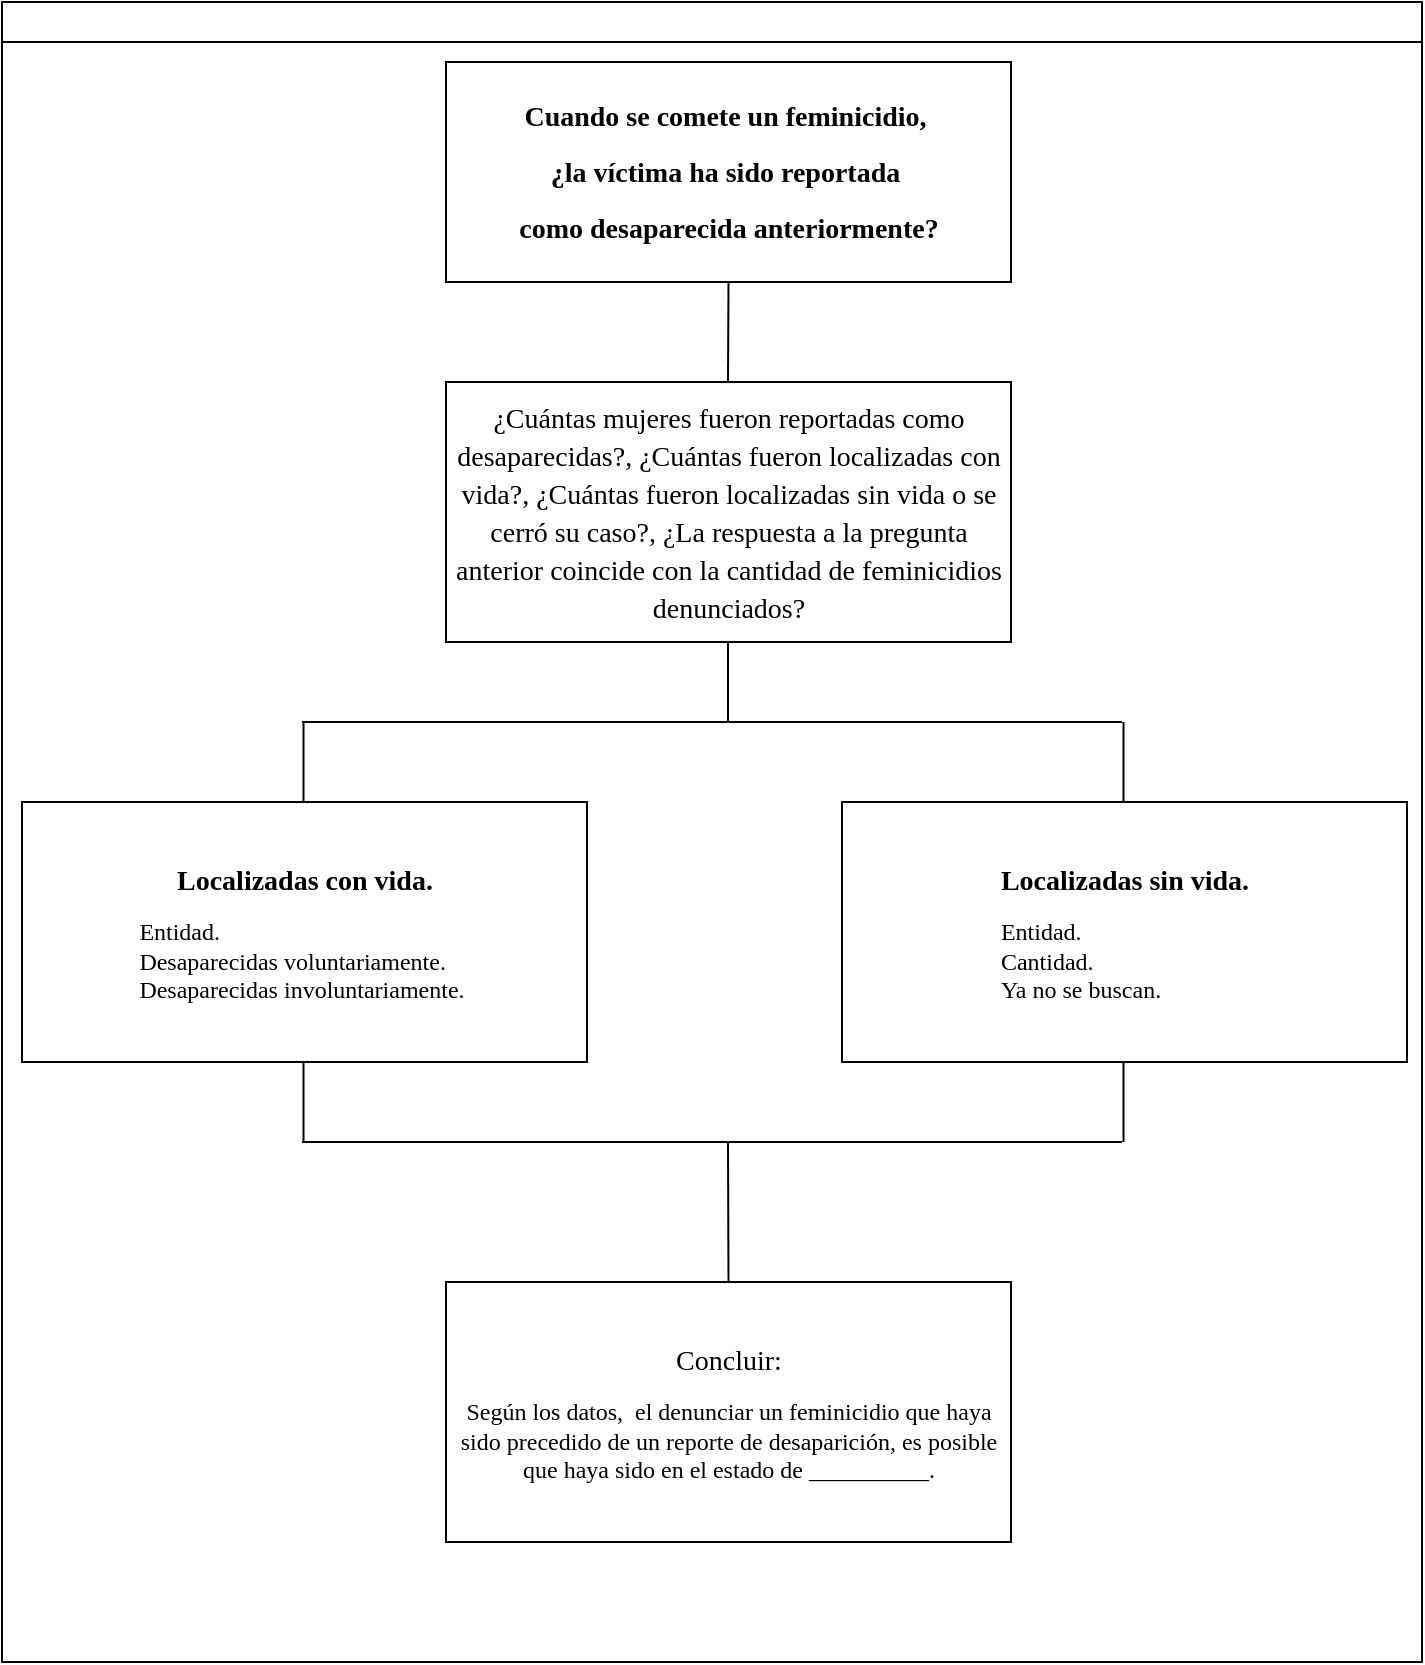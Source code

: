 <mxfile version="20.5.1" type="github">
  <diagram id="prtHgNgQTEPvFCAcTncT" name="Page-1">
    <mxGraphModel dx="868" dy="482" grid="1" gridSize="10" guides="1" tooltips="1" connect="1" arrows="1" fold="1" page="1" pageScale="1" pageWidth="827" pageHeight="1169" math="0" shadow="0">
      <root>
        <mxCell id="0" />
        <mxCell id="1" parent="0" />
        <mxCell id="dNxyNK7c78bLwvsdeMH5-11" value="" style="swimlane;html=1;startSize=20;horizontal=1;containerType=tree;glass=0;" parent="1" vertex="1">
          <mxGeometry x="50" y="120" width="710" height="830" as="geometry" />
        </mxCell>
        <mxCell id="70ofpb50SstE-vDiVIDm-1" value="&lt;p style=&quot;line-height: 1;&quot;&gt;&lt;/p&gt;&lt;h1 style=&quot;background-color: rgb(255, 255, 254); line-height: 19px; font-size: 14px;&quot;&gt;&lt;b style=&quot;&quot;&gt;&lt;font style=&quot;font-size: 14px;&quot; face=&quot;Times New Roman&quot;&gt;Cuando&amp;nbsp;se&amp;nbsp;comete&amp;nbsp;un&amp;nbsp;feminicidio,&amp;nbsp;&lt;/font&gt;&lt;/b&gt;&lt;/h1&gt;&lt;h1 style=&quot;background-color: rgb(255, 255, 254); line-height: 19px; font-size: 14px;&quot;&gt;&lt;b&gt;&lt;font style=&quot;font-size: 14px;&quot; face=&quot;Times New Roman&quot;&gt;¿la&amp;nbsp;víctima&amp;nbsp;ha&amp;nbsp;sido&amp;nbsp;reportada&amp;nbsp;&lt;/font&gt;&lt;/b&gt;&lt;/h1&gt;&lt;h1 style=&quot;background-color: rgb(255, 255, 254); line-height: 19px; font-size: 14px;&quot;&gt;&lt;b style=&quot;&quot;&gt;&lt;font style=&quot;font-size: 14px;&quot; face=&quot;Times New Roman&quot;&gt;como&amp;nbsp;desaparecida&amp;nbsp;anteriormente?&lt;/font&gt;&lt;/b&gt;&lt;/h1&gt;&lt;p&gt;&lt;/p&gt;" style="rounded=0;whiteSpace=wrap;html=1;align=center;" vertex="1" parent="dNxyNK7c78bLwvsdeMH5-11">
          <mxGeometry x="222" y="30" width="282.5" height="110" as="geometry" />
        </mxCell>
        <mxCell id="70ofpb50SstE-vDiVIDm-2" value="&lt;p style=&quot;line-height: 1;&quot;&gt;&lt;/p&gt;&lt;h1 style=&quot;background-color: rgb(255, 255, 254); line-height: 19px; font-size: 14px;&quot;&gt;&lt;font style=&quot;font-weight: normal;&quot; face=&quot;Times New Roman&quot;&gt;¿Cuántas mujeres fueron reportadas como desaparecidas?, ¿Cuántas fueron localizadas con vida?, ¿Cuántas fueron localizadas sin vida o se cerró su caso?, ¿La respuesta a la pregunta anterior coincide con la cantidad de feminicidios denunciados?&lt;/font&gt;&lt;/h1&gt;&lt;p&gt;&lt;/p&gt;" style="rounded=0;whiteSpace=wrap;html=1;align=center;" vertex="1" parent="dNxyNK7c78bLwvsdeMH5-11">
          <mxGeometry x="222" y="190" width="282.5" height="130" as="geometry" />
        </mxCell>
        <mxCell id="70ofpb50SstE-vDiVIDm-3" value="&lt;p style=&quot;line-height: 1;&quot;&gt;&lt;/p&gt;&lt;h1 style=&quot;background-color: rgb(255, 255, 254); line-height: 19px; font-size: 14px;&quot;&gt;&lt;font style=&quot;&quot; face=&quot;Times New Roman&quot;&gt;Localizadas con vida.&lt;/font&gt;&lt;/h1&gt;&lt;div style=&quot;text-align: left;&quot;&gt;&lt;font style=&quot;font-weight: normal;&quot; face=&quot;Times New Roman&quot;&gt;Entidad.&lt;/font&gt;&lt;/div&gt;&lt;div style=&quot;text-align: left;&quot;&gt;&lt;font style=&quot;font-weight: normal;&quot; face=&quot;Times New Roman&quot;&gt;Desaparecidas voluntariamente.&lt;/font&gt;&lt;/div&gt;&lt;div style=&quot;text-align: left;&quot;&gt;&lt;font style=&quot;font-weight: normal;&quot; face=&quot;Times New Roman&quot;&gt;Desaparecidas involuntariamente.&amp;nbsp;&lt;/font&gt;&lt;/div&gt;&lt;p&gt;&lt;/p&gt;" style="rounded=0;whiteSpace=wrap;html=1;align=center;" vertex="1" parent="dNxyNK7c78bLwvsdeMH5-11">
          <mxGeometry x="10" y="400" width="282.5" height="130" as="geometry" />
        </mxCell>
        <mxCell id="70ofpb50SstE-vDiVIDm-4" value="&lt;p style=&quot;line-height: 1;&quot;&gt;&lt;/p&gt;&lt;h1 style=&quot;background-color: rgb(255, 255, 254); line-height: 19px; font-size: 14px;&quot;&gt;&lt;font style=&quot;&quot; face=&quot;Times New Roman&quot;&gt;Localizadas sin vida.&lt;/font&gt;&lt;/h1&gt;&lt;div style=&quot;text-align: left;&quot;&gt;&lt;font style=&quot;font-weight: normal;&quot; face=&quot;Times New Roman&quot;&gt;Entidad.&lt;/font&gt;&lt;/div&gt;&lt;div style=&quot;text-align: left;&quot;&gt;&lt;span style=&quot;font-family: &amp;quot;Times New Roman&amp;quot;; background-color: initial;&quot;&gt;Cantidad.&lt;/span&gt;&lt;/div&gt;&lt;div style=&quot;text-align: left;&quot;&gt;&lt;span style=&quot;font-family: &amp;quot;Times New Roman&amp;quot;; background-color: initial;&quot;&gt;Ya no se buscan.&lt;/span&gt;&lt;span style=&quot;background-color: initial; font-family: &amp;quot;Times New Roman&amp;quot;;&quot;&gt;&amp;nbsp;&lt;/span&gt;&lt;/div&gt;&lt;p&gt;&lt;/p&gt;" style="rounded=0;whiteSpace=wrap;html=1;align=center;" vertex="1" parent="dNxyNK7c78bLwvsdeMH5-11">
          <mxGeometry x="420" y="400" width="282.5" height="130" as="geometry" />
        </mxCell>
        <mxCell id="70ofpb50SstE-vDiVIDm-5" value="&lt;p style=&quot;line-height: 1;&quot;&gt;&lt;/p&gt;&lt;h1 style=&quot;background-color: rgb(255, 255, 254); line-height: 19px; font-size: 14px;&quot;&gt;&lt;font style=&quot;font-weight: normal;&quot; face=&quot;Times New Roman&quot;&gt;Concluir:&lt;/font&gt;&lt;/h1&gt;&lt;div&gt;&lt;font style=&quot;font-weight: normal;&quot; face=&quot;Times New Roman&quot;&gt;Según los datos,&amp;nbsp; el denunciar un feminicidio que haya sido precedido de un reporte de desaparición, es posible que haya sido en el estado de __________.&lt;/font&gt;&lt;/div&gt;&lt;p&gt;&lt;/p&gt;" style="rounded=0;whiteSpace=wrap;html=1;align=center;" vertex="1" parent="dNxyNK7c78bLwvsdeMH5-11">
          <mxGeometry x="222" y="640" width="282.5" height="130" as="geometry" />
        </mxCell>
        <mxCell id="70ofpb50SstE-vDiVIDm-7" value="" style="endArrow=none;html=1;rounded=0;fontFamily=Times New Roman;fontSize=14;" edge="1" parent="dNxyNK7c78bLwvsdeMH5-11">
          <mxGeometry width="50" height="50" relative="1" as="geometry">
            <mxPoint x="363" y="360" as="sourcePoint" />
            <mxPoint x="363" y="320" as="targetPoint" />
          </mxGeometry>
        </mxCell>
        <mxCell id="70ofpb50SstE-vDiVIDm-8" value="" style="endArrow=none;html=1;rounded=0;fontFamily=Times New Roman;fontSize=14;" edge="1" parent="dNxyNK7c78bLwvsdeMH5-11">
          <mxGeometry width="50" height="50" relative="1" as="geometry">
            <mxPoint x="364" y="360" as="sourcePoint" />
            <mxPoint x="560" y="360" as="targetPoint" />
          </mxGeometry>
        </mxCell>
        <mxCell id="70ofpb50SstE-vDiVIDm-9" value="" style="endArrow=none;html=1;rounded=0;fontFamily=Times New Roman;fontSize=14;" edge="1" parent="dNxyNK7c78bLwvsdeMH5-11">
          <mxGeometry width="50" height="50" relative="1" as="geometry">
            <mxPoint x="150" y="360" as="sourcePoint" />
            <mxPoint x="364" y="360" as="targetPoint" />
          </mxGeometry>
        </mxCell>
        <mxCell id="70ofpb50SstE-vDiVIDm-10" value="" style="endArrow=none;html=1;rounded=0;fontFamily=Times New Roman;fontSize=14;" edge="1" parent="dNxyNK7c78bLwvsdeMH5-11">
          <mxGeometry width="50" height="50" relative="1" as="geometry">
            <mxPoint x="560.75" y="400" as="sourcePoint" />
            <mxPoint x="560.75" y="360" as="targetPoint" />
          </mxGeometry>
        </mxCell>
        <mxCell id="70ofpb50SstE-vDiVIDm-12" value="" style="endArrow=none;html=1;rounded=0;fontFamily=Times New Roman;fontSize=14;" edge="1" parent="dNxyNK7c78bLwvsdeMH5-11">
          <mxGeometry width="50" height="50" relative="1" as="geometry">
            <mxPoint x="150.75" y="400" as="sourcePoint" />
            <mxPoint x="150.75" y="360" as="targetPoint" />
          </mxGeometry>
        </mxCell>
        <mxCell id="70ofpb50SstE-vDiVIDm-13" value="" style="endArrow=none;html=1;rounded=0;fontFamily=Times New Roman;fontSize=14;" edge="1" parent="dNxyNK7c78bLwvsdeMH5-11">
          <mxGeometry width="50" height="50" relative="1" as="geometry">
            <mxPoint x="150.75" y="570" as="sourcePoint" />
            <mxPoint x="150.75" y="530" as="targetPoint" />
          </mxGeometry>
        </mxCell>
        <mxCell id="70ofpb50SstE-vDiVIDm-14" value="" style="endArrow=none;html=1;rounded=0;fontFamily=Times New Roman;fontSize=14;" edge="1" parent="dNxyNK7c78bLwvsdeMH5-11">
          <mxGeometry width="50" height="50" relative="1" as="geometry">
            <mxPoint x="560.75" y="570" as="sourcePoint" />
            <mxPoint x="560.75" y="530" as="targetPoint" />
          </mxGeometry>
        </mxCell>
        <mxCell id="70ofpb50SstE-vDiVIDm-15" value="" style="endArrow=none;html=1;rounded=0;fontFamily=Times New Roman;fontSize=14;" edge="1" parent="dNxyNK7c78bLwvsdeMH5-11">
          <mxGeometry width="50" height="50" relative="1" as="geometry">
            <mxPoint x="150" y="570" as="sourcePoint" />
            <mxPoint x="560" y="570" as="targetPoint" />
          </mxGeometry>
        </mxCell>
        <mxCell id="70ofpb50SstE-vDiVIDm-16" value="" style="endArrow=none;html=1;rounded=0;fontFamily=Times New Roman;fontSize=14;exitX=0.5;exitY=0;exitDx=0;exitDy=0;" edge="1" parent="dNxyNK7c78bLwvsdeMH5-11" source="70ofpb50SstE-vDiVIDm-5">
          <mxGeometry width="50" height="50" relative="1" as="geometry">
            <mxPoint x="363" y="610" as="sourcePoint" />
            <mxPoint x="363" y="570" as="targetPoint" />
          </mxGeometry>
        </mxCell>
        <mxCell id="70ofpb50SstE-vDiVIDm-17" value="" style="endArrow=none;html=1;rounded=0;fontFamily=Times New Roman;fontSize=14;entryX=0.5;entryY=1;entryDx=0;entryDy=0;" edge="1" parent="dNxyNK7c78bLwvsdeMH5-11" target="70ofpb50SstE-vDiVIDm-1">
          <mxGeometry width="50" height="50" relative="1" as="geometry">
            <mxPoint x="363" y="190" as="sourcePoint" />
            <mxPoint x="363" y="150" as="targetPoint" />
          </mxGeometry>
        </mxCell>
      </root>
    </mxGraphModel>
  </diagram>
</mxfile>

